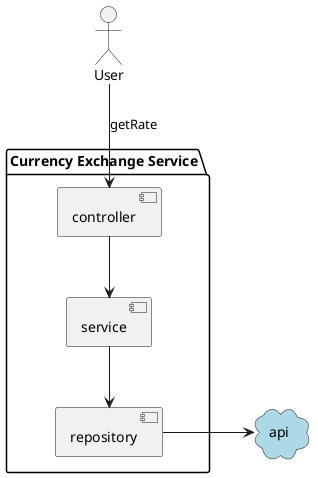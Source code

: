 @startuml
actor :User:
cloud api #LightBlue

package "Currency Exchange Service" {
    User -down-> [controller] : getRate
    [controller] -down-> [service]
    [service] -down-> [repository]
}

[repository] -> api : "                "
@enduml

